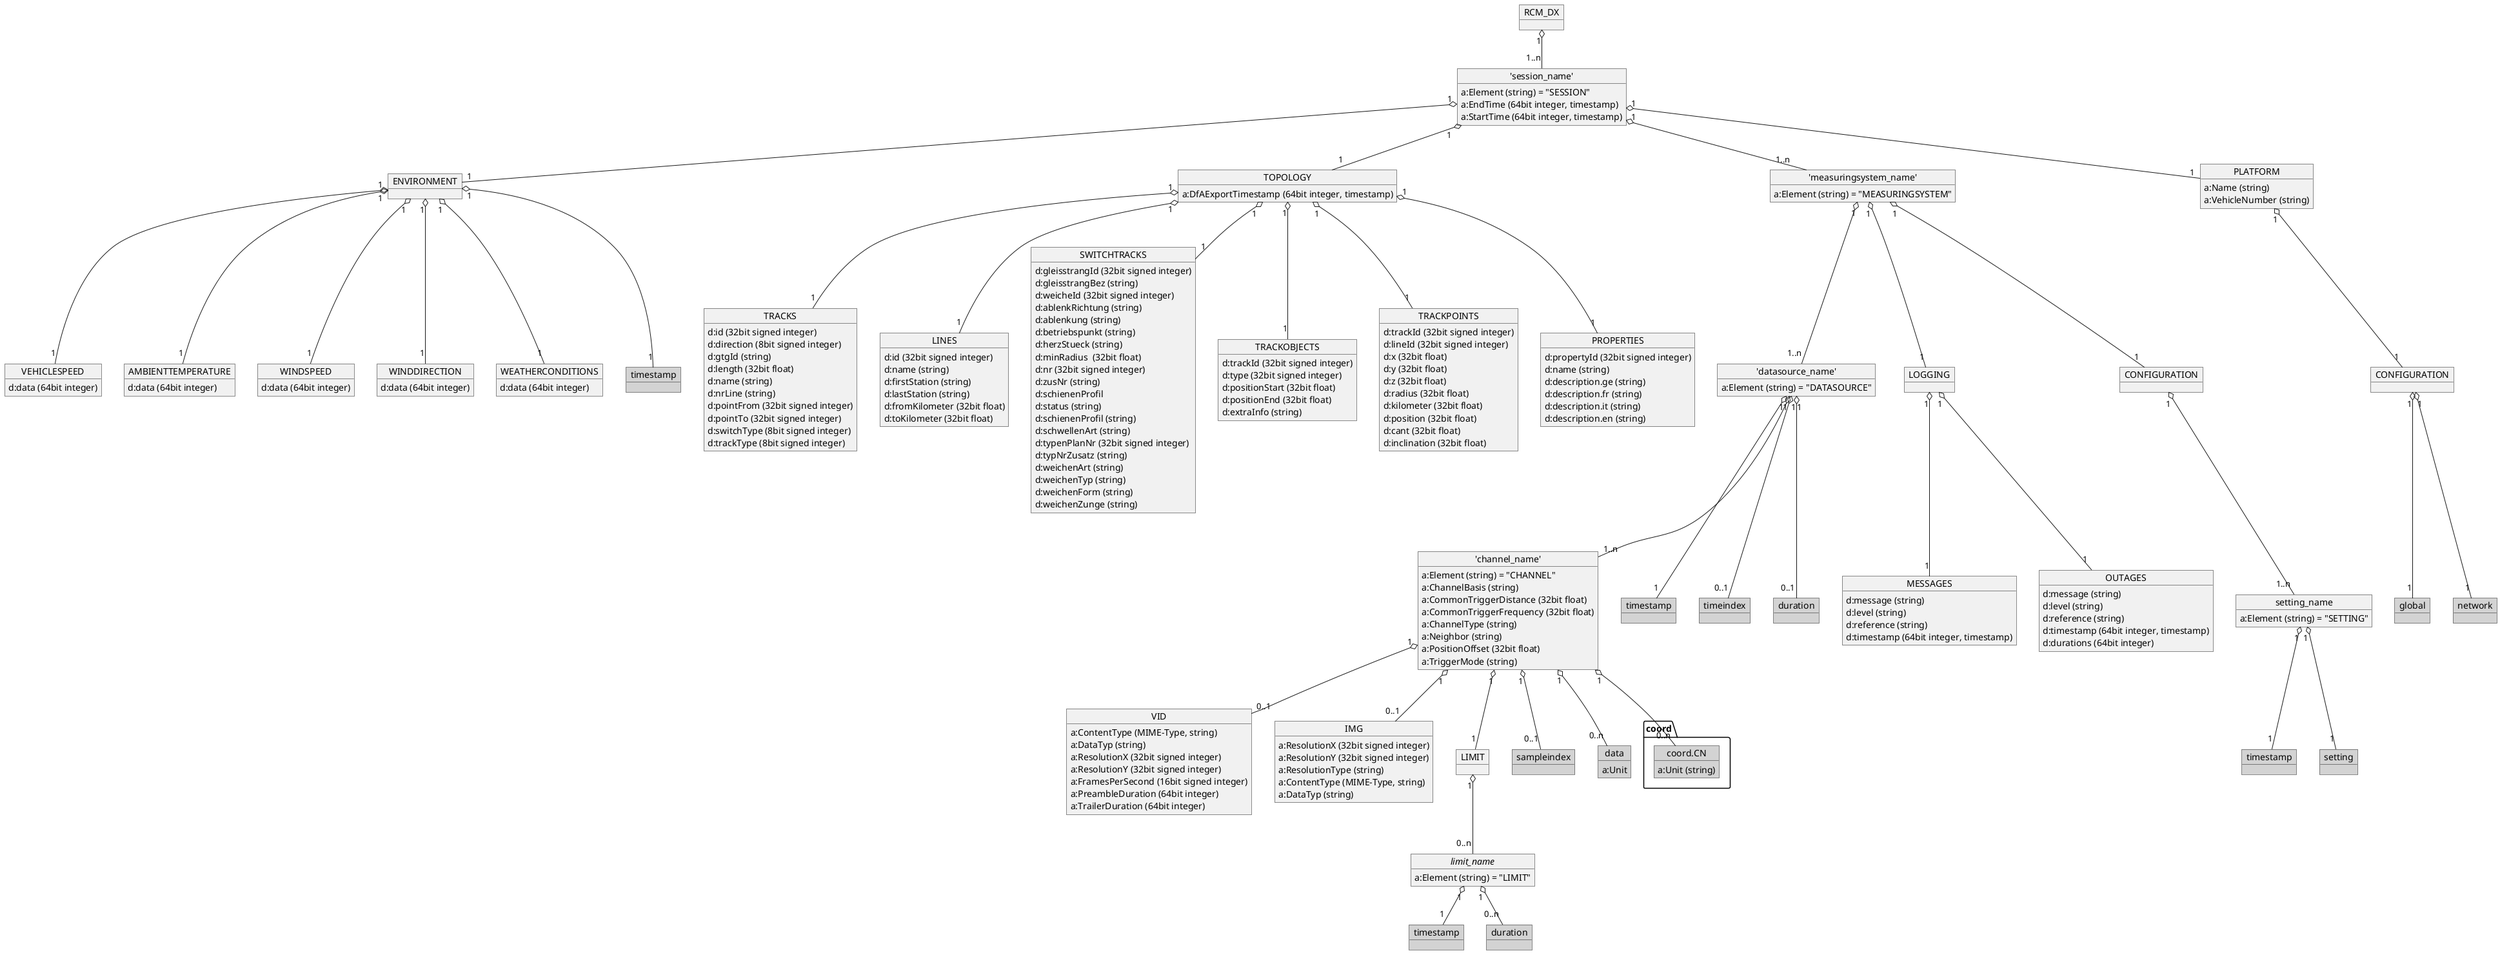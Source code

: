 @startuml RCM_DX_Structure

  object RCM_DX

  object "'session_name'" as session_name {
    a:Element (string) = "SESSION"
    a:EndTime (64bit integer, timestamp)
    a:StartTime (64bit integer, timestamp)
  }

  object ENVIRONMENT

  object VEHICLESPEED {
    d:data (64bit integer)
  }

  object AMBIENTTEMPERATURE {
    d:data (64bit integer)
  }

  object WINDSPEED {
    d:data (64bit integer)
  }

  object WINDDIRECTION {
    d:data (64bit integer)
  }

  object WEATHERCONDITIONS {
    d:data (64bit integer)
  }

  object TOPOLOGY {
    a:DfAExportTimestamp (64bit integer, timestamp)
  }

  object TRACKS {
    d:id (32bit signed integer)
    d:direction (8bit signed integer)
    d:gtgId (string)
    d:length (32bit float)
    d:name (string)
    d:nrLine (string)
    d:pointFrom (32bit signed integer)
    d:pointTo (32bit signed integer)
    d:switchType (8bit signed integer)
    d:trackType (8bit signed integer)
  }

  object LINES {
    d:id (32bit signed integer)
    d:name (string)
    d:firstStation (string)
    d:lastStation (string)
    d:fromKilometer (32bit float)
    d:toKilometer (32bit float)
  }

  object SWITCHTRACKS {
    d:gleisstrangId (32bit signed integer)
    d:gleisstrangBez (string)
    d:weicheId (32bit signed integer)
    d:ablenkRichtung (string)
    d:ablenkung (string)
    d:betriebspunkt (string)
    d:herzStueck (string)
    d:minRadius  (32bit float)
    d:nr (32bit signed integer)
    d:zusNr (string)
    d:schienenProfil
    d:status (string)
    d:schienenProfil (string)
    d:schwellenArt (string)
    d:typenPlanNr (32bit signed integer)
    d:typNrZusatz (string)
    d:weichenArt (string)
    d:weichenTyp (string)
    d:weichenForm (string)
    d:weichenZunge (string)
  }

  object TRACKOBJECTS {
    d:trackId (32bit signed integer)
    d:type (32bit signed integer)
    d:positionStart (32bit float)
    d:positionEnd (32bit float)
    d:extraInfo (string)
  }

  object TRACKPOINTS {
    d:trackId (32bit signed integer)
    d:lineId (32bit signed integer)
    d:x (32bit float)
    d:y (32bit float)
    d:z (32bit float)
    d:radius (32bit float)
    d:kilometer (32bit float)
    d:position (32bit float)
    d:cant (32bit float)
    d:inclination (32bit float)
  }

  object PROPERTIES {
    d:propertyId (32bit signed integer)
    d:name (string)
    d:description.ge (string)
    d:description.fr (string)
    d:description.it (string)
    d:description.en (string)
  }

  object "'measuringsystem_name'" as measuringsystem_name {
    a:Element (string) = "MEASURINGSYSTEM"
  }

  object "'datasource_name'" as datasource_name {
    a:Element (string) = "DATASOURCE"
  }

  object "'channel_name'" as channel_name {
    a:Element (string) = "CHANNEL"
    a:ChannelBasis (string)
    a:CommonTriggerDistance (32bit float)
    a:CommonTriggerFrequency (32bit float)
    a:ChannelType (string)
    a:Neighbor (string)
    a:PositionOffset (32bit float)
    a:TriggerMode (string)
  }

  object VID {
    a:ContentType (MIME-Type, string)
    a:DataTyp (string)
    a:ResolutionX (32bit signed integer)
    a:ResolutionY (32bit signed integer)
    a:FramesPerSecond (16bit signed integer)
    a:PreambleDuration (64bit integer)
    a:TrailerDuration (64bit integer)
  }

  object IMG {
    a:ResolutionX (32bit signed integer)
    a:ResolutionY (32bit signed integer)
    a:ResolutionType (string)
    a:ContentType (MIME-Type, string)
    a:DataTyp (string)
  }
  
  object PLATFORM {
    a:Name (string)
    a:VehicleNumber (string)
  }

 object LOGGING

  object MESSAGES {
    d:message (string)
    d:level (string)
    d:reference (string)
    d:timestamp (64bit integer, timestamp)
  }

  object OUTAGES {
    d:message (string)
    d:level (string)
    d:reference (string)
    d:timestamp (64bit integer, timestamp)
    d:durations (64bit integer)
  }

  object LIMIT

  object "//limit_name//" as limit_name {
    a:Element (string) = "LIMIT"
  }

  object CONFIGURATION
  object "CONFIGURATION" as c1

  object global #LightGray
  object network #LightGray

  object IMG.NNNNNNNNN #LightGray
  object VID.NNNNNNNNN #LightGray
  object "timestamp" as t1 #LightGray
  object "timestamp" as t2 #LightGray
  object "timestamp" as t3 #LightGray
  object "timestamp" as t4 #LightGray
  object timeindex #LightGray
  object "duration" as d1 #LightGray
  object "duration" as d2 #LightGray
  object sampleindex #LightGray
  
  object coord.CN #LightGray {
    a:Unit (string)
  }

  object setting_name {
    a:Element (string) = "SETTING"
  }
  
  object setting #LightGray
  
  object data #LightGray {
    a:Unit
  }

  RCM_DX "1" o-- "1..n" session_name

  channel_name "1" o-- "0..n" data
  channel_name "1" o-- "1" LIMIT
  LIMIT "1" o-- "0..n" limit_name
  limit_name "1" o-- "1" t1
  limit_name "1" o-- "0..n" d1
  

  session_name "1" o-- "1" PLATFORM
  PLATFORM "1" o-- "1" CONFIGURATION
  CONFIGURATION "1" o-- "1" global
  CONFIGURATION "1" o-- "1" network


  session_name "1" o-- "1..n" measuringsystem_name

  measuringsystem_name "1" o-- "1..n" datasource_name
  datasource_name "1" o-- "1" t2
  datasource_name "1" o-- "0..1" timeindex
  datasource_name "1" o-- "0..1" d2

  datasource_name "1" o-- "1..n" channel_name

  channel_name "1" o-- "0..1" sampleindex
  channel_name "1" o-- "0..n" coord.CN

  channel_name "1" o-- "0..1" VID
  channel_name "1" o-- "0..1" IMG

  IMG "1" o-- "1..n" IMG.NNNNNNNNN
  VID "1" o-- "1..n" VID.NNNNNNNNN

  session_name "1" o-- "1" TOPOLOGY

  TOPOLOGY "1" o-- "1" TRACKS
  TOPOLOGY "1" o-- "1" LINES
  TOPOLOGY "1" o-- "1" SWITCHTRACKS
  TOPOLOGY "1" o-- "1" TRACKOBJECTS
  TOPOLOGY "1" o-- "1" TRACKPOINTS
  TOPOLOGY "1" o-- "1" PROPERTIES


  session_name "1" o-- "1" ENVIRONMENT
  ENVIRONMENT "1" o-- "1" t3
  ENVIRONMENT "1" o-- "1" VEHICLESPEED
  ENVIRONMENT "1" o-- "1" AMBIENTTEMPERATURE
  ENVIRONMENT "1" o-- "1" WINDSPEED
  ENVIRONMENT "1" o-- "1" WINDDIRECTION
  ENVIRONMENT "1" o-- "1" WEATHERCONDITIONS


  measuringsystem_name "1" o-- "1" LOGGING

  LOGGING "1" o-- "1" MESSAGES
  LOGGING "1" o-- "1" OUTAGES

  measuringsystem_name "1" o-- "1" c1
  c1 "1" o-- "1..n" setting_name
  setting_name "1" o-- "1" setting
  setting_name "1" o-- "1" t4
  
@enduml